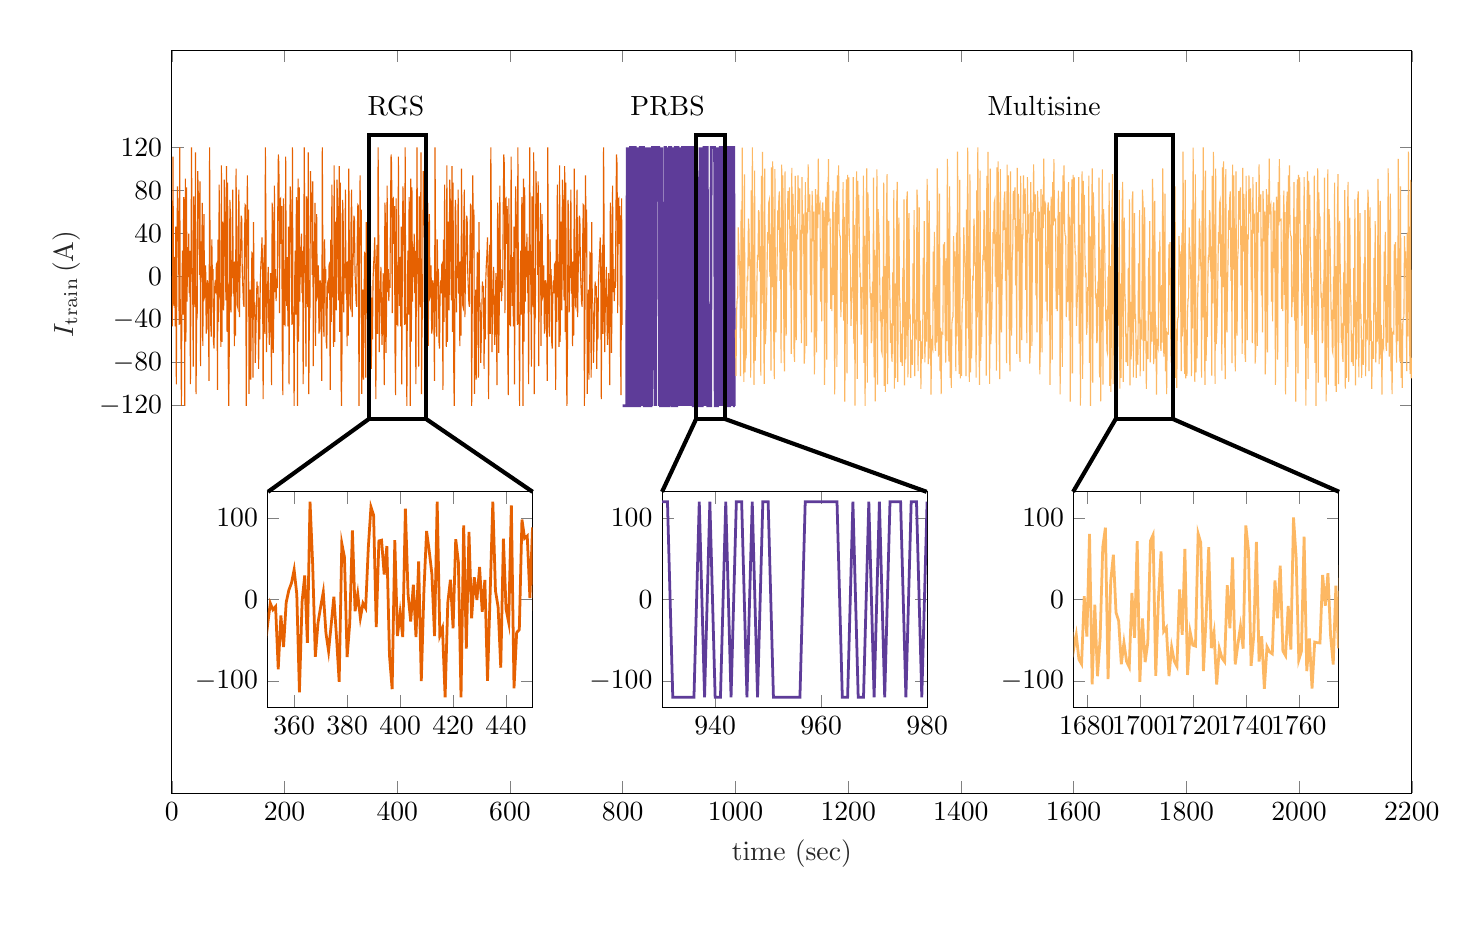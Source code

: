 % This file was created by matlab2tikz.
%
\definecolor{mycolor1}{rgb}{0.902,0.38,0.004}%
\definecolor{mycolor2}{rgb}{0.369,0.235,0.6}%
\definecolor{mycolor3}{rgb}{0.992,0.722,0.388}%
%
\begin{tikzpicture}

\begin{axis}[%
width=157.478mm,
height=94.307mm,
at={(0mm,0mm)},
scale only axis,
xmin=0,
xmax=2200,
xlabel style={font=\color{white!15!black}},
xlabel={time (sec)},
ymin=-480,
ymax=210,
ytick={-120,  -80,  -40,    0,   40,   80,  120},
ylabel style={font=\color{white!15!black}},
ylabel={$I_\mathrm{train}\, (\mathrm{A})$},
axis background/.style={fill=white},
scaled ticks=false,,
xticklabel style={/pgf/number format/1000 sep=, /pgf/number format/precision=0,/pgf/number format/fixed,/pgf/number format/fixed zerofill,},yticklabel style={/pgf/number format/1000 sep=, /pgf/number format/precision=2, /pgf/number format/fixed, },ylabel style={xshift=1.75cm}
]
\addplot [color=mycolor1, forget plot]
  table[row sep=crcr]{%
0	-16.37\\
1	-46.145\\
2	111.417\\
3	6.961\\
4	-27.141\\
5	18.23\\
6	-46.217\\
7	46.553\\
8	-100.033\\
9	11.047\\
10	83.929\\
12	31.323\\
13	-44.906\\
14	120\\
15	-44.157\\
16	-35.236\\
17	-120\\
18	-4.114\\
19	24.142\\
20	-35.242\\
21	73.93\\
22	46.031\\
23	-120\\
24	90.991\\
25	-60.279\\
26	82.924\\
27	-23.206\\
28	27.359\\
29	-0.562\\
30	39.888\\
31	-15.214\\
32	23.928\\
33	-99.845\\
35	120\\
36	10.799\\
37	-9.23\\
38	-83.675\\
39	74.499\\
40	-11.78\\
41	-28.326\\
42	115.51\\
43	-109.064\\
44	-40.634\\
45	-37.014\\
46	97.98\\
47	75.002\\
48	77.884\\
49	1.685\\
50	88.405\\
51	-83.092\\
52	32.752\\
53	12.188\\
54	68.63\\
55	-64.339\\
56	17.272\\
57	58.17\\
58	-19.096\\
59	-17.117\\
60	10.528\\
61	-52.919\\
62	-48.733\\
63	-3.403\\
64	-7.103\\
65	-39.413\\
66	-96.76\\
67	120\\
68	14.477\\
69	-43.848\\
70	-55.665\\
71	34.673\\
72	-3.066\\
73	7.074\\
74	-60.877\\
75	-66.773\\
76	-10.866\\
77	-3.41\\
78	-15.583\\
79	11.25\\
80	12.483\\
81	-105.207\\
82	34.325\\
83	-42.11\\
84	85.518\\
85	-19.164\\
86	-5.863\\
87	-65.299\\
88	103.363\\
89	-60.571\\
90	50.996\\
91	-28.403\\
92	-31.267\\
93	90.082\\
94	70.426\\
95	12.011\\
96	-21.982\\
97	102.57\\
98	-51.448\\
99	87.256\\
100	-76.748\\
101	-120\\
102	-62.846\\
103	71.338\\
104	56.372\\
105	-33.167\\
106	9.868\\
107	-1.264\\
108	80.954\\
109	-15.761\\
110	13.681\\
111	-64.499\\
112	14.164\\
113	-54.878\\
114	100.386\\
115	18.621\\
116	-26.349\\
117	-28.577\\
118	51.425\\
119	80.854\\
120	-37.737\\
121	4.632\\
122	21.642\\
123	56.604\\
124	53.79\\
125	4.71\\
127	-24.424\\
128	-28.046\\
129	34.889\\
130	66.742\\
131	65.887\\
132	-120\\
133	-27.316\\
134	94.031\\
135	29.127\\
136	62.331\\
137	-109.044\\
139	-12.021\\
140	-95.669\\
141	-26.215\\
142	22.072\\
143	21.312\\
144	-93.958\\
145	50.559\\
146	-24.077\\
147	-24.616\\
148	-80.15\\
149	-59.242\\
151	-4.55\\
152	-12.594\\
153	-8.725\\
154	-85.607\\
155	-19.591\\
156	-58.312\\
157	-3.638\\
158	11.385\\
159	20.159\\
160	36.43\\
161	6.578\\
162	-113.755\\
163	-2.8\\
164	29.563\\
165	-53.14\\
166	120\\
167	42.793\\
168	-70.23\\
169	-28.952\\
171	9.08\\
172	-40.873\\
173	-63.384\\
175	3.238\\
177	-100.907\\
178	68.708\\
179	51.89\\
180	-70.735\\
181	-28.653\\
182	84.61\\
183	-14.363\\
184	6.955\\
185	-22.759\\
186	-4.583\\
187	-10.529\\
188	63.608\\
189	113.469\\
190	103.419\\
191	-33.952\\
192	71.79\\
193	72.67\\
194	30.484\\
195	65.489\\
196	-68.887\\
197	-110.005\\
198	72.635\\
199	-44.883\\
200	-16.37\\
201	-46.145\\
202	111.417\\
203	6.961\\
204	-27.141\\
205	18.23\\
206	-46.217\\
207	46.553\\
208	-100.033\\
209	11.047\\
210	83.929\\
212	31.323\\
213	-44.906\\
214	120\\
215	-44.157\\
216	-35.236\\
217	-120\\
218	-4.114\\
219	24.142\\
220	-35.242\\
221	73.93\\
222	46.031\\
223	-120\\
224	90.991\\
225	-60.279\\
226	82.924\\
227	-23.206\\
228	27.359\\
229	-0.562\\
230	39.888\\
231	-15.214\\
232	23.928\\
233	-99.845\\
235	120\\
236	10.799\\
237	-9.23\\
238	-83.675\\
239	74.499\\
240	-11.78\\
241	-28.326\\
242	115.51\\
243	-109.064\\
244	-40.634\\
245	-37.014\\
246	97.98\\
247	75.002\\
248	77.884\\
249	1.685\\
250	88.405\\
251	-83.092\\
252	32.752\\
253	12.188\\
254	68.63\\
255	-64.339\\
256	17.272\\
257	58.17\\
258	-19.096\\
259	-17.117\\
260	10.528\\
261	-52.919\\
262	-48.733\\
263	-3.403\\
264	-7.103\\
265	-39.413\\
266	-96.76\\
267	120\\
268	14.477\\
269	-43.848\\
270	-55.665\\
271	34.673\\
272	-3.066\\
273	7.074\\
274	-60.877\\
275	-66.773\\
276	-10.866\\
277	-3.41\\
278	-15.583\\
279	11.25\\
280	12.483\\
281	-105.207\\
282	34.325\\
283	-42.11\\
284	85.518\\
285	-19.164\\
286	-5.863\\
287	-65.299\\
288	103.363\\
289	-60.571\\
290	50.996\\
291	-28.403\\
292	-31.267\\
293	90.082\\
294	70.426\\
295	12.011\\
296	-21.982\\
297	102.57\\
298	-51.448\\
299	87.256\\
300	-76.748\\
301	-120\\
302	-62.846\\
303	71.338\\
304	56.372\\
305	-33.167\\
306	9.868\\
307	-1.264\\
308	80.954\\
309	-15.761\\
310	13.681\\
311	-64.499\\
312	14.164\\
313	-54.878\\
314	100.386\\
315	18.621\\
316	-26.349\\
317	-28.577\\
318	51.425\\
319	80.854\\
320	-37.737\\
321	4.632\\
322	21.642\\
323	56.604\\
324	53.79\\
325	4.71\\
327	-24.424\\
328	-28.046\\
329	34.889\\
330	66.742\\
331	65.887\\
332	-120\\
333	-27.316\\
334	94.031\\
335	29.127\\
336	62.331\\
337	-109.044\\
339	-12.021\\
340	-95.669\\
341	-26.215\\
342	22.072\\
343	21.312\\
344	-93.958\\
345	50.559\\
346	-24.077\\
347	-24.616\\
348	-80.15\\
349	-59.242\\
351	-4.55\\
352	-12.594\\
353	-8.725\\
354	-85.607\\
355	-19.591\\
356	-58.312\\
357	-3.638\\
358	11.385\\
359	20.159\\
360	36.43\\
361	6.578\\
362	-113.755\\
363	-2.8\\
364	29.563\\
365	-53.14\\
366	120\\
367	42.793\\
368	-70.23\\
369	-28.952\\
371	9.08\\
372	-40.873\\
373	-63.384\\
375	3.238\\
377	-100.907\\
378	68.708\\
379	51.89\\
380	-70.735\\
381	-28.653\\
382	84.61\\
383	-14.363\\
384	6.955\\
385	-22.759\\
386	-4.583\\
387	-10.529\\
388	63.608\\
389	113.469\\
390	103.419\\
391	-33.952\\
392	71.79\\
393	72.67\\
394	30.484\\
395	65.489\\
396	-68.887\\
397	-110.005\\
398	72.635\\
399	-44.883\\
400	-16.37\\
401	-46.145\\
402	111.417\\
403	6.961\\
404	-27.141\\
405	18.23\\
406	-46.217\\
407	46.553\\
408	-100.033\\
409	11.047\\
410	83.929\\
412	31.323\\
413	-44.906\\
414	120\\
415	-44.157\\
416	-35.236\\
417	-120\\
418	-4.114\\
419	24.142\\
420	-35.242\\
421	73.93\\
422	46.031\\
423	-120\\
424	90.991\\
425	-60.279\\
426	82.924\\
427	-23.206\\
428	27.359\\
429	-0.562\\
430	39.888\\
431	-15.214\\
432	23.928\\
433	-99.845\\
435	120\\
436	10.799\\
437	-9.23\\
438	-83.675\\
439	74.499\\
440	-11.78\\
441	-28.326\\
442	115.51\\
443	-109.064\\
444	-40.634\\
445	-37.014\\
446	97.98\\
447	75.002\\
448	77.884\\
449	1.685\\
450	88.405\\
451	-83.092\\
452	32.752\\
453	12.188\\
454	68.63\\
455	-64.339\\
456	17.272\\
457	58.17\\
458	-19.096\\
459	-17.117\\
460	10.528\\
461	-52.919\\
462	-48.733\\
463	-3.403\\
464	-7.103\\
465	-39.413\\
466	-96.76\\
467	120\\
468	14.477\\
469	-43.848\\
470	-55.665\\
471	34.673\\
472	-3.066\\
473	7.074\\
474	-60.877\\
475	-66.773\\
476	-10.866\\
477	-3.41\\
478	-15.583\\
479	11.25\\
480	12.483\\
481	-105.207\\
482	34.325\\
483	-42.11\\
484	85.518\\
485	-19.164\\
486	-5.863\\
487	-65.299\\
488	103.363\\
489	-60.571\\
490	50.996\\
491	-28.403\\
492	-31.267\\
493	90.082\\
494	70.426\\
495	12.011\\
496	-21.982\\
497	102.57\\
498	-51.448\\
499	87.256\\
500	-76.748\\
501	-120\\
502	-62.846\\
503	71.338\\
504	56.372\\
505	-33.167\\
506	9.868\\
507	-1.264\\
508	80.954\\
509	-15.761\\
510	13.681\\
511	-64.499\\
512	14.164\\
513	-54.878\\
514	100.386\\
515	18.621\\
516	-26.349\\
517	-28.577\\
518	51.425\\
519	80.854\\
520	-37.737\\
521	4.632\\
522	21.642\\
523	56.604\\
524	53.79\\
525	4.71\\
527	-24.424\\
528	-28.046\\
529	34.889\\
530	66.742\\
531	65.887\\
532	-120\\
533	-27.316\\
534	94.031\\
535	29.127\\
536	62.331\\
537	-109.044\\
539	-12.021\\
540	-95.669\\
541	-26.215\\
542	22.072\\
543	21.312\\
544	-93.958\\
545	50.559\\
546	-24.077\\
547	-24.616\\
548	-80.15\\
549	-59.242\\
551	-4.55\\
552	-12.594\\
553	-8.725\\
554	-85.607\\
555	-19.591\\
556	-58.312\\
557	-3.638\\
558	11.385\\
559	20.159\\
560	36.43\\
561	6.578\\
562	-113.755\\
563	-2.8\\
564	29.563\\
565	-53.14\\
566	120\\
567	42.793\\
568	-70.23\\
569	-28.952\\
571	9.08\\
572	-40.873\\
573	-63.384\\
575	3.238\\
577	-100.907\\
578	68.708\\
579	51.89\\
580	-70.735\\
581	-28.653\\
582	84.61\\
583	-14.363\\
584	6.955\\
585	-22.759\\
586	-4.583\\
587	-10.529\\
588	63.608\\
589	113.469\\
590	103.419\\
591	-33.952\\
592	71.79\\
593	72.67\\
594	30.484\\
595	65.489\\
596	-68.887\\
597	-110.005\\
598	72.635\\
599	-44.883\\
600	-16.37\\
601	-46.145\\
602	111.417\\
603	6.961\\
604	-27.141\\
605	18.23\\
606	-46.217\\
607	46.553\\
608	-100.033\\
609	11.047\\
610	83.929\\
612	31.323\\
613	-44.906\\
614	120\\
615	-44.157\\
616	-35.236\\
617	-120\\
618	-4.114\\
619	24.142\\
620	-35.242\\
621	73.93\\
622	46.031\\
623	-120\\
624	90.991\\
625	-60.279\\
626	82.924\\
627	-23.206\\
628	27.359\\
629	-0.562\\
630	39.888\\
631	-15.214\\
632	23.928\\
633	-99.845\\
635	120\\
636	10.799\\
637	-9.23\\
638	-83.675\\
639	74.499\\
640	-11.78\\
641	-28.326\\
642	115.51\\
643	-109.064\\
644	-40.634\\
645	-37.014\\
646	97.98\\
647	75.002\\
648	77.884\\
649	1.685\\
650	88.405\\
651	-83.092\\
652	32.752\\
653	12.188\\
654	68.63\\
655	-64.339\\
656	17.272\\
657	58.17\\
658	-19.096\\
659	-17.117\\
660	10.528\\
661	-52.919\\
662	-48.733\\
663	-3.403\\
664	-7.103\\
665	-39.413\\
666	-96.76\\
667	120\\
668	14.477\\
669	-43.848\\
670	-55.665\\
671	34.673\\
672	-3.066\\
673	7.074\\
674	-60.877\\
675	-66.773\\
676	-10.866\\
677	-3.41\\
678	-15.583\\
679	11.25\\
680	12.483\\
681	-105.207\\
682	34.325\\
683	-42.11\\
684	85.518\\
685	-19.164\\
686	-5.863\\
687	-65.299\\
688	103.363\\
689	-60.571\\
690	50.996\\
691	-28.403\\
692	-31.267\\
693	90.082\\
694	70.426\\
695	12.011\\
696	-21.982\\
697	102.57\\
698	-51.448\\
699	87.256\\
700	-76.748\\
701	-120\\
702	-62.846\\
703	71.338\\
704	56.372\\
705	-33.167\\
706	9.868\\
707	-1.264\\
708	80.954\\
709	-15.761\\
710	13.681\\
711	-64.499\\
712	14.164\\
713	-54.878\\
714	100.386\\
715	18.621\\
716	-26.349\\
717	-28.577\\
718	51.425\\
719	80.854\\
720	-37.737\\
721	4.632\\
722	21.642\\
723	56.604\\
724	53.79\\
725	4.71\\
727	-24.424\\
728	-28.046\\
729	34.889\\
730	66.742\\
731	65.887\\
732	-120\\
733	-27.316\\
734	94.031\\
735	29.127\\
736	62.331\\
737	-109.044\\
739	-12.021\\
740	-95.669\\
741	-26.215\\
742	22.072\\
743	21.312\\
744	-93.958\\
745	50.559\\
746	-24.077\\
747	-24.616\\
748	-80.15\\
749	-59.242\\
751	-4.55\\
752	-12.594\\
753	-8.725\\
754	-85.607\\
755	-19.591\\
756	-58.312\\
757	-3.638\\
758	11.385\\
759	20.159\\
760	36.43\\
761	6.578\\
762	-113.755\\
763	-2.8\\
764	29.563\\
765	-53.14\\
766	120\\
767	42.793\\
768	-70.23\\
769	-28.952\\
771	9.08\\
772	-40.873\\
773	-63.384\\
775	3.238\\
777	-100.907\\
778	68.708\\
779	51.89\\
780	-70.735\\
781	-28.653\\
782	84.61\\
783	-14.363\\
784	6.955\\
785	-22.759\\
786	-4.583\\
787	-10.529\\
788	63.608\\
789	113.469\\
790	103.419\\
791	-33.952\\
792	71.79\\
793	72.67\\
794	30.484\\
795	65.489\\
796	-68.887\\
797	-110.005\\
798	72.635\\
799	-44.883\\
};
\addplot [color=mycolor2, line width=1.0pt, forget plot]
  table[row sep=crcr]{%
800	-120\\
807	-120\\
808	120\\
809	-120\\
810	-120\\
811	120\\
812	-120\\
813	-120\\
814	120\\
815	120\\
816	-120\\
819	-120\\
820	120\\
822	120\\
823	-120\\
824	-120\\
825	120\\
826	-120\\
827	120\\
828	-120\\
830	-120\\
831	120\\
832	120\\
833	-120\\
834	120\\
837	120\\
838	-120\\
841	-120\\
842	120\\
843	-120\\
845	-120\\
846	120\\
847	-120\\
850	-120\\
851	120\\
852	-120\\
853	120\\
857	120\\
858	-120\\
859	120\\
864	120\\
865	-120\\
866	120\\
867	-120\\
868	-120\\
869	120\\
870	-120\\
874	-120\\
875	120\\
876	120\\
877	-120\\
878	-120\\
879	120\\
880	-120\\
882	-120\\
883	120\\
885	120\\
886	-120\\
887	120\\
888	-120\\
890	-120\\
891	120\\
892	-120\\
893	120\\
894	120\\
895	-120\\
896	-120\\
897	120\\
898	120\\
899	-120\\
900	120\\
901	-120\\
902	120\\
903	-120\\
904	120\\
905	-120\\
906	120\\
907	120\\
908	-120\\
909	120\\
910	120\\
911	-120\\
912	120\\
914	120\\
915	-120\\
916	120\\
917	-120\\
918	120\\
921	120\\
922	-120\\
923	120\\
924	120\\
925	-120\\
926	-120\\
927	120\\
928	-120\\
929	120\\
931	120\\
932	-120\\
936	-120\\
937	120\\
938	-120\\
939	120\\
940	-120\\
941	-120\\
942	120\\
943	-120\\
944	120\\
945	120\\
946	-120\\
947	120\\
948	-120\\
949	120\\
950	120\\
951	-120\\
956	-120\\
957	120\\
963	120\\
964	-120\\
965	-120\\
966	120\\
967	-120\\
968	-120\\
969	120\\
970	-120\\
971	120\\
972	-120\\
973	120\\
975	120\\
976	-120\\
977	120\\
978	120\\
979	-120\\
980	120\\
981	-120\\
984	-120\\
985	120\\
986	120\\
987	-120\\
988	120\\
989	-120\\
990	-120\\
991	120\\
993	120\\
994	-120\\
995	120\\
997	120\\
998	-120\\
999	-120\\
};
\addplot [color=mycolor3, forget plot]
  table[row sep=crcr]{%
1000	-49.239\\
1001	-92.128\\
1002	-32.817\\
1003	-20.763\\
1004	-19.865\\
1005	45.741\\
1006	26.931\\
1007	16.143\\
1008	-4.64\\
1009	-92.415\\
1010	62.333\\
1011	-48.116\\
1012	119.919\\
1014	-57.53\\
1015	-97.703\\
1016	94.942\\
1017	-89.048\\
1018	-49.217\\
1019	-76.017\\
1020	-20.603\\
1021	-0.942\\
1022	-1.927\\
1023	53.991\\
1024	43.913\\
1025	9.865\\
1026	13.23\\
1027	-93.759\\
1028	80.192\\
1029	-37.771\\
1030	120\\
1032	-55.47\\
1033	-100.664\\
1034	98.517\\
1035	-78.253\\
1036	-49.359\\
1037	-55.938\\
1038	-7.841\\
1039	20.126\\
1040	15.294\\
1041	61.814\\
1042	58.966\\
1043	4.6\\
1044	28.171\\
1045	-91.943\\
1046	93.505\\
1047	-24.835\\
1048	115.85\\
1051	-99.648\\
1052	100.264\\
1053	-62.803\\
1054	-50.123\\
1055	-33.018\\
1057	41.339\\
1058	30.741\\
1059	68.564\\
1060	71.008\\
1061	0.095\\
1062	39.193\\
1063	-87.312\\
1064	101.584\\
1065	-9.847\\
1066	107.198\\
1067	43.042\\
1068	-58.816\\
1069	-95.21\\
1070	99.996\\
1071	-43.686\\
1072	-51.865\\
1073	-8.576\\
1074	16.245\\
1075	61.51\\
1076	43.511\\
1077	73.557\\
1078	79.185\\
1079	-3.99\\
1080	45.596\\
1081	-80.357\\
1082	104.066\\
1083	6.494\\
1084	94.073\\
1085	47.775\\
1086	-64.247\\
1087	-88.107\\
1088	97.702\\
1089	-22.084\\
1090	-54.798\\
1091	15.963\\
1092	26.333\\
1093	79.447\\
1094	52.918\\
1095	76.13\\
1096	82.926\\
1097	-8.035\\
1098	47.014\\
1099	-71.673\\
1100	100.944\\
1101	23.379\\
1102	76.816\\
1103	52.76\\
1104	-71.805\\
1105	-79.236\\
1106	93.555\\
1107	0.709\\
1108	-58.976\\
1109	39.156\\
1110	34.58\\
1111	94.034\\
1112	58.526\\
1113	75.704\\
1114	81.979\\
1115	-12.409\\
1116	43.44\\
1117	-61.903\\
1118	92.566\\
1119	39.951\\
1120	56.068\\
1121	57.194\\
1122	-80.922\\
1123	-69.551\\
1124	87.903\\
1125	23.377\\
1126	-64.287\\
1127	59.639\\
1128	40.829\\
1129	104.31\\
1130	60.173\\
1131	71.842\\
1132	76.419\\
1133	-17.42\\
1134	35.223\\
1135	-51.684\\
1136	79.622\\
1138	32.739\\
1139	60.3\\
1140	-90.843\\
1141	-59.991\\
1142	81.25\\
1143	44.672\\
1144	-70.466\\
1145	76.212\\
1146	45.124\\
1147	109.541\\
1148	57.968\\
1149	64.299\\
1150	66.643\\
1151	-23.276\\
1152	23.037\\
1153	-41.595\\
1154	63.09\\
1155	68.868\\
1156	7.95\\
1157	61.388\\
1158	-100.669\\
1159	-51.401\\
1160	74.212\\
1161	63.495\\
1162	-77.119\\
1163	87.92\\
1164	47.692\\
1165	109.28\\
1166	52.269\\
1167	53.066\\
1168	53.328\\
1169	-30.04\\
1170	7.828\\
1171	-32.109\\
1172	44.175\\
1173	79.816\\
1174	-17.034\\
1175	59.915\\
1176	-109.428\\
1177	-44.47\\
1178	67.467\\
1179	78.965\\
1180	-83.763\\
1181	94.108\\
1182	48.905\\
1183	103.402\\
1184	43.644\\
1185	38.386\\
1186	37.38\\
1187	-37.616\\
1188	-9.252\\
1189	-23.565\\
1190	24.226\\
1191	87.751\\
1192	-40.891\\
1193	55.533\\
1194	-116.145\\
1195	-39.679\\
1196	61.698\\
1197	90.47\\
1198	-89.875\\
1199	94.467\\
1200	49.239\\
1201	92.128\\
1202	32.817\\
1203	20.763\\
1204	19.865\\
1205	-45.741\\
1206	-26.931\\
1207	-16.143\\
1208	4.64\\
1209	92.415\\
1210	-62.333\\
1211	48.116\\
1212	-119.919\\
1214	57.53\\
1215	97.703\\
1216	-94.942\\
1217	89.048\\
1218	49.217\\
1219	76.017\\
1220	20.603\\
1221	0.942\\
1222	1.927\\
1223	-53.991\\
1224	-43.913\\
1225	-9.865\\
1226	-13.23\\
1227	93.759\\
1228	-80.192\\
1229	37.771\\
1230	-120\\
1232	55.47\\
1233	100.664\\
1234	-98.517\\
1235	78.253\\
1236	49.359\\
1237	55.938\\
1238	7.841\\
1239	-20.126\\
1240	-15.294\\
1241	-61.814\\
1242	-58.966\\
1243	-4.6\\
1244	-28.171\\
1245	91.943\\
1246	-93.505\\
1247	24.835\\
1248	-115.85\\
1251	99.648\\
1252	-100.264\\
1253	62.803\\
1254	50.123\\
1255	33.018\\
1257	-41.339\\
1258	-30.741\\
1259	-68.564\\
1260	-71.008\\
1261	-0.095\\
1262	-39.193\\
1263	87.312\\
1264	-101.584\\
1265	9.847\\
1266	-107.198\\
1267	-43.042\\
1268	58.816\\
1269	95.21\\
1270	-99.996\\
1271	43.686\\
1272	51.865\\
1273	8.576\\
1274	-16.245\\
1275	-61.51\\
1276	-43.511\\
1277	-73.557\\
1278	-79.185\\
1279	3.99\\
1280	-45.596\\
1281	80.357\\
1282	-104.066\\
1283	-6.494\\
1284	-94.073\\
1285	-47.775\\
1286	64.247\\
1287	88.107\\
1288	-97.702\\
1289	22.084\\
1290	54.798\\
1291	-15.963\\
1292	-26.333\\
1293	-79.447\\
1294	-52.918\\
1295	-76.13\\
1296	-82.926\\
1297	8.035\\
1298	-47.014\\
1299	71.673\\
1300	-100.944\\
1301	-23.379\\
1302	-76.816\\
1303	-52.76\\
1304	71.805\\
1305	79.236\\
1306	-93.555\\
1307	-0.709\\
1308	58.976\\
1309	-39.156\\
1310	-34.58\\
1311	-94.034\\
1312	-58.526\\
1313	-75.704\\
1314	-81.979\\
1315	12.409\\
1316	-43.44\\
1317	61.903\\
1318	-92.566\\
1319	-39.951\\
1320	-56.068\\
1321	-57.194\\
1322	80.922\\
1323	69.551\\
1324	-87.903\\
1325	-23.377\\
1326	64.287\\
1327	-59.639\\
1328	-40.829\\
1329	-104.31\\
1330	-60.173\\
1331	-71.842\\
1332	-76.419\\
1333	17.42\\
1334	-35.223\\
1335	51.684\\
1336	-79.622\\
1338	-32.739\\
1339	-60.3\\
1340	90.843\\
1341	59.991\\
1342	-81.25\\
1343	-44.672\\
1344	70.466\\
1345	-76.212\\
1346	-45.124\\
1347	-109.541\\
1348	-57.968\\
1349	-64.299\\
1350	-66.643\\
1351	23.276\\
1352	-23.037\\
1353	41.595\\
1354	-63.09\\
1355	-68.868\\
1356	-7.95\\
1357	-61.388\\
1358	100.669\\
1359	51.401\\
1360	-74.212\\
1361	-63.495\\
1362	77.119\\
1363	-87.92\\
1364	-47.692\\
1365	-109.28\\
1366	-52.269\\
1367	-53.066\\
1368	-53.328\\
1369	30.04\\
1370	-7.828\\
1371	32.109\\
1372	-44.175\\
1373	-79.816\\
1374	17.034\\
1375	-59.915\\
1376	109.428\\
1377	44.47\\
1378	-67.467\\
1379	-78.965\\
1380	83.763\\
1381	-94.108\\
1382	-48.905\\
1383	-103.402\\
1384	-43.644\\
1385	-38.386\\
1386	-37.38\\
1387	37.616\\
1388	9.252\\
1389	23.565\\
1390	-24.226\\
1391	-87.751\\
1392	40.891\\
1393	-55.533\\
1394	116.145\\
1395	39.679\\
1396	-61.698\\
1397	-90.47\\
1398	89.875\\
1399	-94.467\\
1400	-49.239\\
1401	-92.128\\
1402	-32.817\\
1403	-20.763\\
1404	-19.865\\
1405	45.741\\
1406	26.931\\
1407	16.143\\
1408	-4.64\\
1409	-92.415\\
1410	62.333\\
1411	-48.116\\
1412	119.919\\
1414	-57.53\\
1415	-97.703\\
1416	94.942\\
1417	-89.048\\
1418	-49.217\\
1419	-76.017\\
1420	-20.603\\
1421	-0.942\\
1422	-1.927\\
1423	53.991\\
1424	43.913\\
1425	9.865\\
1426	13.23\\
1427	-93.759\\
1428	80.192\\
1429	-37.771\\
1430	120\\
1432	-55.47\\
1433	-100.664\\
1434	98.517\\
1435	-78.253\\
1436	-49.359\\
1437	-55.938\\
1438	-7.841\\
1439	20.126\\
1440	15.294\\
1441	61.814\\
1442	58.966\\
1443	4.6\\
1444	28.171\\
1445	-91.943\\
1446	93.505\\
1447	-24.835\\
1448	115.85\\
1451	-99.648\\
1452	100.264\\
1453	-62.803\\
1454	-50.123\\
1455	-33.018\\
1457	41.339\\
1458	30.741\\
1459	68.564\\
1460	71.008\\
1461	0.095\\
1462	39.193\\
1463	-87.312\\
1464	101.584\\
1465	-9.847\\
1466	107.198\\
1467	43.042\\
1468	-58.816\\
1469	-95.21\\
1470	99.996\\
1471	-43.686\\
1472	-51.865\\
1473	-8.576\\
1474	16.245\\
1475	61.51\\
1476	43.511\\
1477	73.557\\
1478	79.185\\
1479	-3.99\\
1480	45.596\\
1481	-80.357\\
1482	104.066\\
1483	6.494\\
1484	94.073\\
1485	47.775\\
1486	-64.247\\
1487	-88.107\\
1488	97.702\\
1489	-22.084\\
1490	-54.798\\
1491	15.963\\
1492	26.333\\
1493	79.447\\
1494	52.918\\
1495	76.13\\
1496	82.926\\
1497	-8.035\\
1498	47.014\\
1499	-71.673\\
1500	100.944\\
1501	23.379\\
1502	76.816\\
1503	52.76\\
1504	-71.805\\
1505	-79.236\\
1506	93.555\\
1507	0.709\\
1508	-58.976\\
1509	39.156\\
1510	34.58\\
1511	94.034\\
1512	58.526\\
1513	75.704\\
1514	81.979\\
1515	-12.409\\
1516	43.44\\
1517	-61.903\\
1518	92.566\\
1519	39.951\\
1520	56.068\\
1521	57.194\\
1522	-80.922\\
1523	-69.551\\
1524	87.903\\
1525	23.377\\
1526	-64.287\\
1527	59.639\\
1528	40.829\\
1529	104.31\\
1530	60.173\\
1531	71.842\\
1532	76.419\\
1533	-17.42\\
1534	35.223\\
1535	-51.684\\
1536	79.622\\
1538	32.739\\
1539	60.3\\
1540	-90.843\\
1541	-59.991\\
1542	81.25\\
1543	44.672\\
1544	-70.466\\
1545	76.212\\
1546	45.124\\
1547	109.541\\
1548	57.968\\
1549	64.299\\
1550	66.643\\
1551	-23.276\\
1552	23.037\\
1553	-41.595\\
1554	63.09\\
1555	68.868\\
1556	7.95\\
1557	61.388\\
1558	-100.669\\
1559	-51.401\\
1560	74.212\\
1561	63.495\\
1562	-77.119\\
1563	87.92\\
1564	47.692\\
1565	109.28\\
1566	52.269\\
1567	53.066\\
1568	53.328\\
1569	-30.04\\
1570	7.828\\
1571	-32.109\\
1572	44.175\\
1573	79.816\\
1574	-17.034\\
1575	59.915\\
1576	-109.428\\
1577	-44.47\\
1578	67.467\\
1579	78.965\\
1580	-83.763\\
1581	94.108\\
1582	48.905\\
1583	103.402\\
1584	43.644\\
1585	38.386\\
1586	37.38\\
1587	-37.616\\
1588	-9.252\\
1589	-23.565\\
1590	24.226\\
1591	87.751\\
1592	-40.891\\
1593	55.533\\
1594	-116.145\\
1595	-39.679\\
1596	61.698\\
1597	90.47\\
1598	-89.875\\
1599	94.467\\
1600	49.239\\
1601	92.128\\
1602	32.817\\
1603	20.763\\
1604	19.865\\
1605	-45.741\\
1606	-26.931\\
1607	-16.143\\
1608	4.64\\
1609	92.415\\
1610	-62.333\\
1611	48.116\\
1612	-119.919\\
1614	57.53\\
1615	97.703\\
1616	-94.942\\
1617	89.048\\
1618	49.217\\
1619	76.017\\
1620	20.603\\
1621	0.942\\
1622	1.927\\
1623	-53.991\\
1624	-43.913\\
1625	-9.865\\
1626	-13.23\\
1627	93.759\\
1628	-80.192\\
1629	37.771\\
1630	-120\\
1632	55.47\\
1633	100.664\\
1634	-98.517\\
1635	78.253\\
1636	49.359\\
1637	55.938\\
1638	7.841\\
1639	-20.126\\
1640	-15.294\\
1641	-61.814\\
1642	-58.966\\
1643	-4.6\\
1644	-28.171\\
1645	91.943\\
1646	-93.505\\
1647	24.835\\
1648	-115.85\\
1651	99.648\\
1652	-100.264\\
1653	62.803\\
1654	50.123\\
1655	33.018\\
1657	-41.339\\
1658	-30.741\\
1659	-68.564\\
1660	-71.008\\
1661	-0.095\\
1662	-39.193\\
1663	87.312\\
1664	-101.584\\
1665	9.847\\
1666	-107.198\\
1667	-43.042\\
1668	58.816\\
1669	95.21\\
1670	-99.996\\
1671	43.686\\
1672	51.865\\
1673	8.576\\
1674	-16.245\\
1675	-61.51\\
1676	-43.511\\
1677	-73.557\\
1678	-79.185\\
1679	3.99\\
1680	-45.596\\
1681	80.357\\
1682	-104.066\\
1683	-6.494\\
1684	-94.073\\
1685	-47.775\\
1686	64.247\\
1687	88.107\\
1688	-97.702\\
1689	22.084\\
1690	54.798\\
1691	-15.963\\
1692	-26.333\\
1693	-79.447\\
1694	-52.918\\
1695	-76.13\\
1696	-82.926\\
1697	8.035\\
1698	-47.014\\
1699	71.673\\
1700	-100.944\\
1701	-23.379\\
1702	-76.816\\
1703	-52.76\\
1704	71.805\\
1705	79.236\\
1706	-93.555\\
1707	-0.709\\
1708	58.976\\
1709	-39.156\\
1710	-34.58\\
1711	-94.034\\
1712	-58.526\\
1713	-75.704\\
1714	-81.979\\
1715	12.409\\
1716	-43.44\\
1717	61.903\\
1718	-92.566\\
1719	-39.951\\
1720	-56.068\\
1721	-57.194\\
1722	80.922\\
1723	69.551\\
1724	-87.903\\
1725	-23.377\\
1726	64.287\\
1727	-59.639\\
1728	-40.829\\
1729	-104.31\\
1730	-60.173\\
1731	-71.842\\
1732	-76.419\\
1733	17.42\\
1734	-35.223\\
1735	51.684\\
1736	-79.622\\
1738	-32.739\\
1739	-60.3\\
1740	90.843\\
1741	59.991\\
1742	-81.25\\
1743	-44.672\\
1744	70.466\\
1745	-76.212\\
1746	-45.124\\
1747	-109.541\\
1748	-57.968\\
1749	-64.299\\
1750	-66.643\\
1751	23.276\\
1752	-23.037\\
1753	41.595\\
1754	-63.09\\
1755	-68.868\\
1756	-7.95\\
1757	-61.388\\
1758	100.669\\
1759	51.401\\
1760	-74.212\\
1761	-63.495\\
1762	77.119\\
1763	-87.92\\
1764	-47.692\\
1765	-109.28\\
1766	-52.269\\
1767	-53.066\\
1768	-53.328\\
1769	30.04\\
1770	-7.828\\
1771	32.109\\
1772	-44.175\\
1773	-79.816\\
1774	17.034\\
1775	-59.915\\
1776	109.428\\
1777	44.47\\
1778	-67.467\\
1779	-78.965\\
1780	83.763\\
1781	-94.108\\
1782	-48.905\\
1783	-103.402\\
1784	-43.644\\
1785	-38.386\\
1786	-37.38\\
1787	37.616\\
1788	9.252\\
1789	23.565\\
1790	-24.226\\
1791	-87.751\\
1792	40.891\\
1793	-55.533\\
1794	116.145\\
1795	39.679\\
1796	-61.698\\
1797	-90.47\\
1798	89.875\\
1799	-94.467\\
1800	-49.239\\
1801	-92.128\\
1802	-32.817\\
1803	-20.763\\
1804	-19.865\\
1805	45.741\\
1806	26.931\\
1807	16.143\\
1808	-4.64\\
1809	-92.415\\
1810	62.333\\
1811	-48.116\\
1812	119.919\\
1814	-57.53\\
1815	-97.703\\
1816	94.942\\
1817	-89.048\\
1818	-49.217\\
1819	-76.017\\
1820	-20.603\\
1821	-0.942\\
1822	-1.927\\
1823	53.991\\
1824	43.913\\
1825	9.865\\
1826	13.23\\
1827	-93.759\\
1828	80.192\\
1829	-37.771\\
1830	120\\
1832	-55.47\\
1833	-100.664\\
1834	98.517\\
1835	-78.253\\
1836	-49.359\\
1837	-55.938\\
1838	-7.841\\
1839	20.126\\
1840	15.294\\
1841	61.814\\
1842	58.966\\
1843	4.6\\
1844	28.171\\
1845	-91.943\\
1846	93.505\\
1847	-24.835\\
1848	115.85\\
1851	-99.648\\
1852	100.264\\
1853	-62.803\\
1854	-50.123\\
1855	-33.018\\
1857	41.339\\
1858	30.741\\
1859	68.564\\
1860	71.008\\
1861	0.095\\
1862	39.193\\
1863	-87.312\\
1864	101.584\\
1865	-9.847\\
1866	107.198\\
1867	43.042\\
1868	-58.816\\
1869	-95.21\\
1870	99.996\\
1871	-43.686\\
1872	-51.865\\
1873	-8.576\\
1874	16.245\\
1875	61.51\\
1876	43.511\\
1877	73.557\\
1878	79.185\\
1879	-3.99\\
1880	45.596\\
1881	-80.357\\
1882	104.066\\
1883	6.494\\
1884	94.073\\
1885	47.775\\
1886	-64.247\\
1887	-88.107\\
1888	97.702\\
1889	-22.084\\
1890	-54.798\\
1891	15.963\\
1892	26.333\\
1893	79.447\\
1894	52.918\\
1895	76.13\\
1896	82.926\\
1897	-8.035\\
1898	47.014\\
1899	-71.673\\
1900	100.944\\
1901	23.379\\
1902	76.816\\
1903	52.76\\
1904	-71.805\\
1905	-79.236\\
1906	93.555\\
1907	0.709\\
1908	-58.976\\
1909	39.156\\
1910	34.58\\
1911	94.034\\
1912	58.526\\
1913	75.704\\
1914	81.979\\
1915	-12.409\\
1916	43.44\\
1917	-61.903\\
1918	92.566\\
1919	39.951\\
1920	56.068\\
1921	57.194\\
1922	-80.922\\
1923	-69.551\\
1924	87.903\\
1925	23.377\\
1926	-64.287\\
1927	59.639\\
1928	40.829\\
1929	104.31\\
1930	60.173\\
1931	71.842\\
1932	76.419\\
1933	-17.42\\
1934	35.223\\
1935	-51.684\\
1936	79.622\\
1938	32.739\\
1939	60.3\\
1940	-90.843\\
1941	-59.991\\
1942	81.25\\
1943	44.672\\
1944	-70.466\\
1945	76.212\\
1946	45.124\\
1947	109.541\\
1948	57.968\\
1949	64.299\\
1950	66.643\\
1951	-23.276\\
1952	23.037\\
1953	-41.595\\
1954	63.09\\
1955	68.868\\
1956	7.95\\
1957	61.388\\
1958	-100.669\\
1959	-51.401\\
1960	74.212\\
1961	63.495\\
1962	-77.119\\
1963	87.92\\
1964	47.692\\
1965	109.28\\
1966	52.269\\
1967	53.066\\
1968	53.328\\
1969	-30.04\\
1970	7.828\\
1971	-32.109\\
1972	44.175\\
1973	79.816\\
1974	-17.034\\
1975	59.915\\
1976	-109.428\\
1977	-44.47\\
1978	67.467\\
1979	78.965\\
1980	-83.763\\
1981	94.108\\
1982	48.905\\
1983	103.402\\
1984	43.644\\
1985	38.386\\
1986	37.38\\
1987	-37.616\\
1988	-9.252\\
1989	-23.565\\
1990	24.226\\
1991	87.751\\
1992	-40.891\\
1993	55.533\\
1994	-116.145\\
1995	-39.679\\
1996	61.698\\
1997	90.47\\
1998	-89.875\\
1999	94.467\\
2000	49.239\\
2001	92.128\\
2002	32.817\\
2003	20.763\\
2004	19.865\\
2005	-45.741\\
2006	-26.931\\
2007	-16.143\\
2008	4.64\\
2009	92.415\\
2010	-62.333\\
2011	48.116\\
2012	-119.919\\
2014	57.53\\
2015	97.703\\
2016	-94.942\\
2017	89.048\\
2018	49.217\\
2019	76.017\\
2020	20.603\\
2021	0.942\\
2022	1.927\\
2023	-53.991\\
2024	-43.913\\
2025	-9.865\\
2026	-13.23\\
2027	93.759\\
2028	-80.192\\
2029	37.771\\
2030	-120\\
2032	55.47\\
2033	100.664\\
2034	-98.517\\
2035	78.253\\
2036	49.359\\
2037	55.938\\
2038	7.841\\
2039	-20.126\\
2040	-15.294\\
2041	-61.814\\
2042	-58.966\\
2043	-4.6\\
2044	-28.171\\
2045	91.943\\
2046	-93.505\\
2047	24.835\\
2048	-115.85\\
2051	99.648\\
2052	-100.264\\
2053	62.803\\
2054	50.123\\
2055	33.018\\
2057	-41.339\\
2058	-30.741\\
2059	-68.564\\
2060	-71.008\\
2061	-0.095\\
2062	-39.193\\
2063	87.312\\
2064	-101.584\\
2065	9.847\\
2066	-107.198\\
2067	-43.042\\
2068	58.816\\
2069	95.21\\
2070	-99.996\\
2071	43.686\\
2072	51.865\\
2073	8.576\\
2074	-16.245\\
2075	-61.51\\
2076	-43.511\\
2077	-73.557\\
2078	-79.185\\
2079	3.99\\
2080	-45.596\\
2081	80.357\\
2082	-104.066\\
2083	-6.494\\
2084	-94.073\\
2085	-47.775\\
2086	64.247\\
2087	88.107\\
2088	-97.702\\
2089	22.084\\
2090	54.798\\
2091	-15.963\\
2092	-26.333\\
2093	-79.447\\
2094	-52.918\\
2095	-76.13\\
2096	-82.926\\
2097	8.035\\
2098	-47.014\\
2099	71.673\\
2100	-100.944\\
2101	-23.379\\
2102	-76.816\\
2103	-52.76\\
2104	71.805\\
2105	79.236\\
2106	-93.555\\
2107	-0.709\\
2108	58.976\\
2109	-39.156\\
2110	-34.58\\
2111	-94.034\\
2112	-58.526\\
2113	-75.704\\
2114	-81.979\\
2115	12.409\\
2116	-43.44\\
2117	61.903\\
2118	-92.566\\
2119	-39.951\\
2120	-56.068\\
2121	-57.194\\
2122	80.922\\
2123	69.551\\
2124	-87.903\\
2125	-23.377\\
2126	64.287\\
2127	-59.639\\
2128	-40.829\\
2129	-104.31\\
2130	-60.173\\
2131	-71.842\\
2132	-76.419\\
2133	17.42\\
2134	-35.223\\
2135	51.684\\
2136	-79.622\\
2138	-32.739\\
2139	-60.3\\
2140	90.843\\
2141	59.991\\
2142	-81.25\\
2143	-44.672\\
2144	70.466\\
2145	-76.212\\
2146	-45.124\\
2147	-109.541\\
2148	-57.968\\
2149	-64.299\\
2150	-66.643\\
2151	23.276\\
2152	-23.037\\
2153	41.595\\
2154	-63.09\\
2155	-68.868\\
2156	-7.95\\
2157	-61.388\\
2158	100.669\\
2159	51.401\\
2160	-74.212\\
2161	-63.495\\
2162	77.119\\
2163	-87.92\\
2164	-47.692\\
2165	-109.28\\
2166	-52.269\\
2167	-53.066\\
2168	-53.328\\
2169	30.04\\
2170	-7.828\\
2171	32.109\\
2172	-44.175\\
2173	-79.816\\
2174	17.034\\
2175	-59.915\\
2176	109.428\\
2177	44.47\\
2178	-67.467\\
2179	-78.965\\
2180	83.763\\
2181	-94.108\\
2182	-48.905\\
2183	-103.402\\
2184	-43.644\\
2185	-38.386\\
2186	-37.38\\
2187	37.616\\
2188	9.252\\
2189	23.565\\
2190	-24.226\\
2191	-87.751\\
2192	40.891\\
2193	-55.533\\
2194	116.145\\
2195	39.679\\
2196	-61.698\\
2197	-90.47\\
2198	89.875\\
2199	-94.467\\
};
\node[right, align=left]
at (rel axis cs:0.15,0.925) {RGS};
\node[right, align=left]
at (rel axis cs:0.362,0.925) {PRBS};
\node[right, align=left]
at (rel axis cs:0.65,0.925) {Multisine};
\end{axis}

\begin{axis}[%
width=33.643mm,
height=27.335mm,
at={(12.169mm,10.934mm)},
scale only axis,
xmin=350,
xmax=450,
ymin=-132,
ymax=132,
axis background/.style={fill=white},
scaled ticks=false,,
xticklabel style={/pgf/number format/1000 sep=, /pgf/number format/precision=0,/pgf/number format/fixed,/pgf/number format/fixed zerofill,},yticklabel style={/pgf/number format/1000 sep=, /pgf/number format/precision=2, /pgf/number format/fixed, },ylabel style={xshift=1.75cm}
]
\addplot [color=mycolor1, line width=1.0pt, forget plot]
  table[row sep=crcr]{%
349	-59.242\\
350	-30.811\\
351	-4.55\\
352	-12.594\\
353	-8.725\\
354	-85.607\\
355	-19.591\\
356	-58.312\\
357	-3.638\\
358	11.385\\
359	20.159\\
360	36.43\\
361	6.578\\
362	-113.755\\
363	-2.8\\
364	29.563\\
365	-53.14\\
366	120\\
367	42.793\\
368	-70.23\\
369	-28.952\\
370	-9.142\\
371	9.08\\
372	-40.873\\
373	-63.384\\
374	-30.758\\
375	3.238\\
376	-46.342\\
377	-100.907\\
378	68.708\\
379	51.89\\
380	-70.735\\
381	-28.653\\
382	84.61\\
383	-14.363\\
384	6.955\\
385	-22.759\\
386	-4.583\\
387	-10.529\\
388	63.608\\
389	113.469\\
390	103.419\\
391	-33.952\\
392	71.79\\
393	72.67\\
394	30.484\\
395	65.489\\
396	-68.887\\
397	-110.005\\
398	72.635\\
399	-44.883\\
400	-16.37\\
401	-46.145\\
402	111.417\\
403	6.961\\
404	-27.141\\
405	18.23\\
406	-46.217\\
407	46.553\\
408	-100.033\\
409	11.047\\
410	83.929\\
411	59.47\\
412	31.323\\
413	-44.906\\
414	120\\
415	-44.157\\
416	-35.236\\
417	-120\\
418	-4.114\\
419	24.142\\
420	-35.242\\
421	73.93\\
422	46.031\\
423	-120\\
424	90.991\\
425	-60.279\\
426	82.924\\
427	-23.206\\
428	27.359\\
429	-0.562\\
430	39.888\\
431	-15.214\\
432	23.928\\
433	-99.845\\
434	7.54\\
435	120\\
436	10.799\\
437	-9.23\\
438	-83.675\\
439	74.499\\
440	-11.78\\
441	-28.326\\
442	115.51\\
443	-109.064\\
444	-40.634\\
445	-37.014\\
446	97.98\\
447	75.002\\
448	77.884\\
449	1.685\\
450	88.405\\
451	-83.092\\
};
\end{axis}

\begin{axis}[%
width=33.643mm,
height=27.335mm,
at={(62.275mm,10.934mm)},
scale only axis,
xmin=930,
xmax=980,
ymin=-132,
ymax=132,
axis background/.style={fill=white},
scaled ticks=false,,
xticklabel style={/pgf/number format/1000 sep=, /pgf/number format/precision=0,/pgf/number format/fixed,/pgf/number format/fixed zerofill,},yticklabel style={/pgf/number format/1000 sep=, /pgf/number format/precision=2, /pgf/number format/fixed, },ylabel style={xshift=1.75cm}
]
\addplot [color=mycolor2, line width=1.0pt, forget plot]
  table[row sep=crcr]{%
929	120\\
931	120\\
932	-120\\
936	-120\\
937	120\\
938	-120\\
939	120\\
940	-120\\
941	-120\\
942	120\\
943	-120\\
944	120\\
945	120\\
946	-120\\
947	120\\
948	-120\\
949	120\\
950	120\\
951	-120\\
956	-120\\
957	120\\
963	120\\
964	-120\\
965	-120\\
966	120\\
967	-120\\
968	-120\\
969	120\\
970	-120\\
971	120\\
972	-120\\
973	120\\
975	120\\
976	-120\\
977	120\\
978	120\\
979	-120\\
980	120\\
981	-120\\
};
\end{axis}

\begin{axis}[%
width=33.643mm,
height=27.335mm,
at={(114.529mm,10.934mm)},
scale only axis,
xmin=1675,
xmax=1775,
ymin=-132,
ymax=132,
axis background/.style={fill=white},
scaled ticks=false,,
xticklabel style={/pgf/number format/1000 sep=, /pgf/number format/precision=0,/pgf/number format/fixed,/pgf/number format/fixed zerofill,},yticklabel style={/pgf/number format/1000 sep=, /pgf/number format/precision=2, /pgf/number format/fixed, },ylabel style={xshift=1.75cm}
]
\addplot [color=mycolor3, line width=1.0pt, forget plot]
  table[row sep=crcr]{%
1674	-16.245\\
1675	-61.51\\
1676	-43.511\\
1677	-73.557\\
1678	-79.185\\
1679	3.99\\
1680	-45.596\\
1681	80.357\\
1682	-104.066\\
1683	-6.494\\
1684	-94.073\\
1685	-47.775\\
1686	64.247\\
1687	88.107\\
1688	-97.702\\
1689	22.084\\
1690	54.798\\
1691	-15.963\\
1692	-26.333\\
1693	-79.447\\
1694	-52.918\\
1695	-76.13\\
1696	-82.926\\
1697	8.035\\
1698	-47.014\\
1699	71.673\\
1700	-100.944\\
1701	-23.379\\
1702	-76.816\\
1703	-52.76\\
1704	71.805\\
1705	79.236\\
1706	-93.555\\
1707	-0.709\\
1708	58.976\\
1709	-39.156\\
1710	-34.58\\
1711	-94.034\\
1712	-58.526\\
1713	-75.704\\
1714	-81.979\\
1715	12.409\\
1716	-43.44\\
1717	61.903\\
1718	-92.566\\
1719	-39.951\\
1720	-56.068\\
1721	-57.194\\
1722	80.922\\
1723	69.551\\
1724	-87.903\\
1725	-23.377\\
1726	64.287\\
1727	-59.639\\
1728	-40.829\\
1729	-104.31\\
1730	-60.173\\
1731	-71.842\\
1732	-76.419\\
1733	17.42\\
1734	-35.223\\
1735	51.684\\
1736	-79.622\\
1737	-55.368\\
1738	-32.739\\
1739	-60.3\\
1740	90.843\\
1741	59.991\\
1742	-81.25\\
1743	-44.672\\
1744	70.466\\
1745	-76.212\\
1746	-45.124\\
1747	-109.541\\
1748	-57.968\\
1749	-64.299\\
1750	-66.643\\
1751	23.276\\
1752	-23.037\\
1753	41.595\\
1754	-63.09\\
1755	-68.868\\
1756	-7.95\\
1757	-61.388\\
1758	100.669\\
1759	51.401\\
1760	-74.212\\
1761	-63.495\\
1762	77.119\\
1763	-87.92\\
1764	-47.692\\
1765	-109.28\\
1766	-52.269\\
1767	-53.066\\
1768	-53.328\\
1769	30.04\\
1770	-7.828\\
1771	32.109\\
1772	-44.175\\
1773	-79.816\\
1774	17.034\\
1775	-59.915\\
1776	109.428\\
};
\end{axis}

\begin{axis}[%
width=180.64mm,
height=111.644mm,
at={(-18.307mm,-14.423mm)},
scale only axis,
xmin=0,
xmax=1,
ymin=0,
ymax=1,
axis line style={draw=none},
ticks=none,
axis x line*=bottom,
axis y line*=left,
scaled ticks=false,,
xticklabel style={/pgf/number format/1000 sep=, /pgf/number format/precision=0,/pgf/number format/fixed,/pgf/number format/fixed zerofill,},yticklabel style={/pgf/number format/1000 sep=, /pgf/number format/precision=2, /pgf/number format/fixed, },ylabel style={xshift=1.75cm}
]
\draw[line width=1.5pt, draw=black] (axis cs:0.24,0.555) rectangle (axis cs:0.28,0.878);
\addplot [color=black, line width=1.5pt, forget plot]
  table[row sep=crcr]{%
0.24	0.555\\
0.169	0.472\\
};
\addplot [color=black, line width=1.5pt, forget plot]
  table[row sep=crcr]{%
0.28	0.555\\
0.355	0.472\\
};
\draw[line width=1.5pt, draw=black] (axis cs:0.47,0.555) rectangle (axis cs:0.49,0.878);
\addplot [color=black, line width=1.5pt, forget plot]
  table[row sep=crcr]{%
0.47	0.555\\
0.446	0.472\\
};
\addplot [color=black, line width=1.5pt, forget plot]
  table[row sep=crcr]{%
0.49	0.555\\
0.632	0.472\\
};
\draw[line width=1.5pt, draw=black] (axis cs:0.765,0.555) rectangle (axis cs:0.805,0.878);
\addplot [color=black, line width=1.5pt, forget plot]
  table[row sep=crcr]{%
0.765	0.555\\
0.735	0.472\\
};
\addplot [color=black, line width=1.5pt, forget plot]
  table[row sep=crcr]{%
0.805	0.555\\
0.922	0.472\\
};
\end{axis}
\end{tikzpicture}%